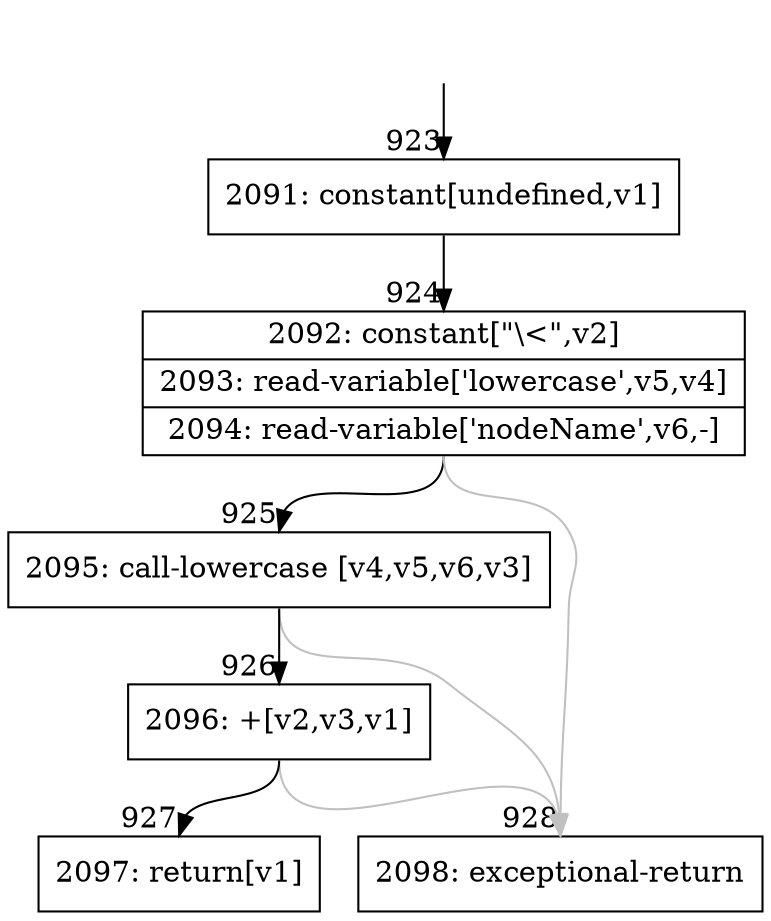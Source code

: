 digraph {
rankdir="TD"
BB_entry70[shape=none,label=""];
BB_entry70 -> BB923 [tailport=s, headport=n, headlabel="    923"]
BB923 [shape=record label="{2091: constant[undefined,v1]}" ] 
BB923 -> BB924 [tailport=s, headport=n, headlabel="      924"]
BB924 [shape=record label="{2092: constant[\"\\\<\",v2]|2093: read-variable['lowercase',v5,v4]|2094: read-variable['nodeName',v6,-]}" ] 
BB924 -> BB925 [tailport=s, headport=n, headlabel="      925"]
BB924 -> BB928 [tailport=s, headport=n, color=gray, headlabel="      928"]
BB925 [shape=record label="{2095: call-lowercase [v4,v5,v6,v3]}" ] 
BB925 -> BB926 [tailport=s, headport=n, headlabel="      926"]
BB925 -> BB928 [tailport=s, headport=n, color=gray]
BB926 [shape=record label="{2096: +[v2,v3,v1]}" ] 
BB926 -> BB927 [tailport=s, headport=n, headlabel="      927"]
BB926 -> BB928 [tailport=s, headport=n, color=gray]
BB927 [shape=record label="{2097: return[v1]}" ] 
BB928 [shape=record label="{2098: exceptional-return}" ] 
//#$~ 1271
}
